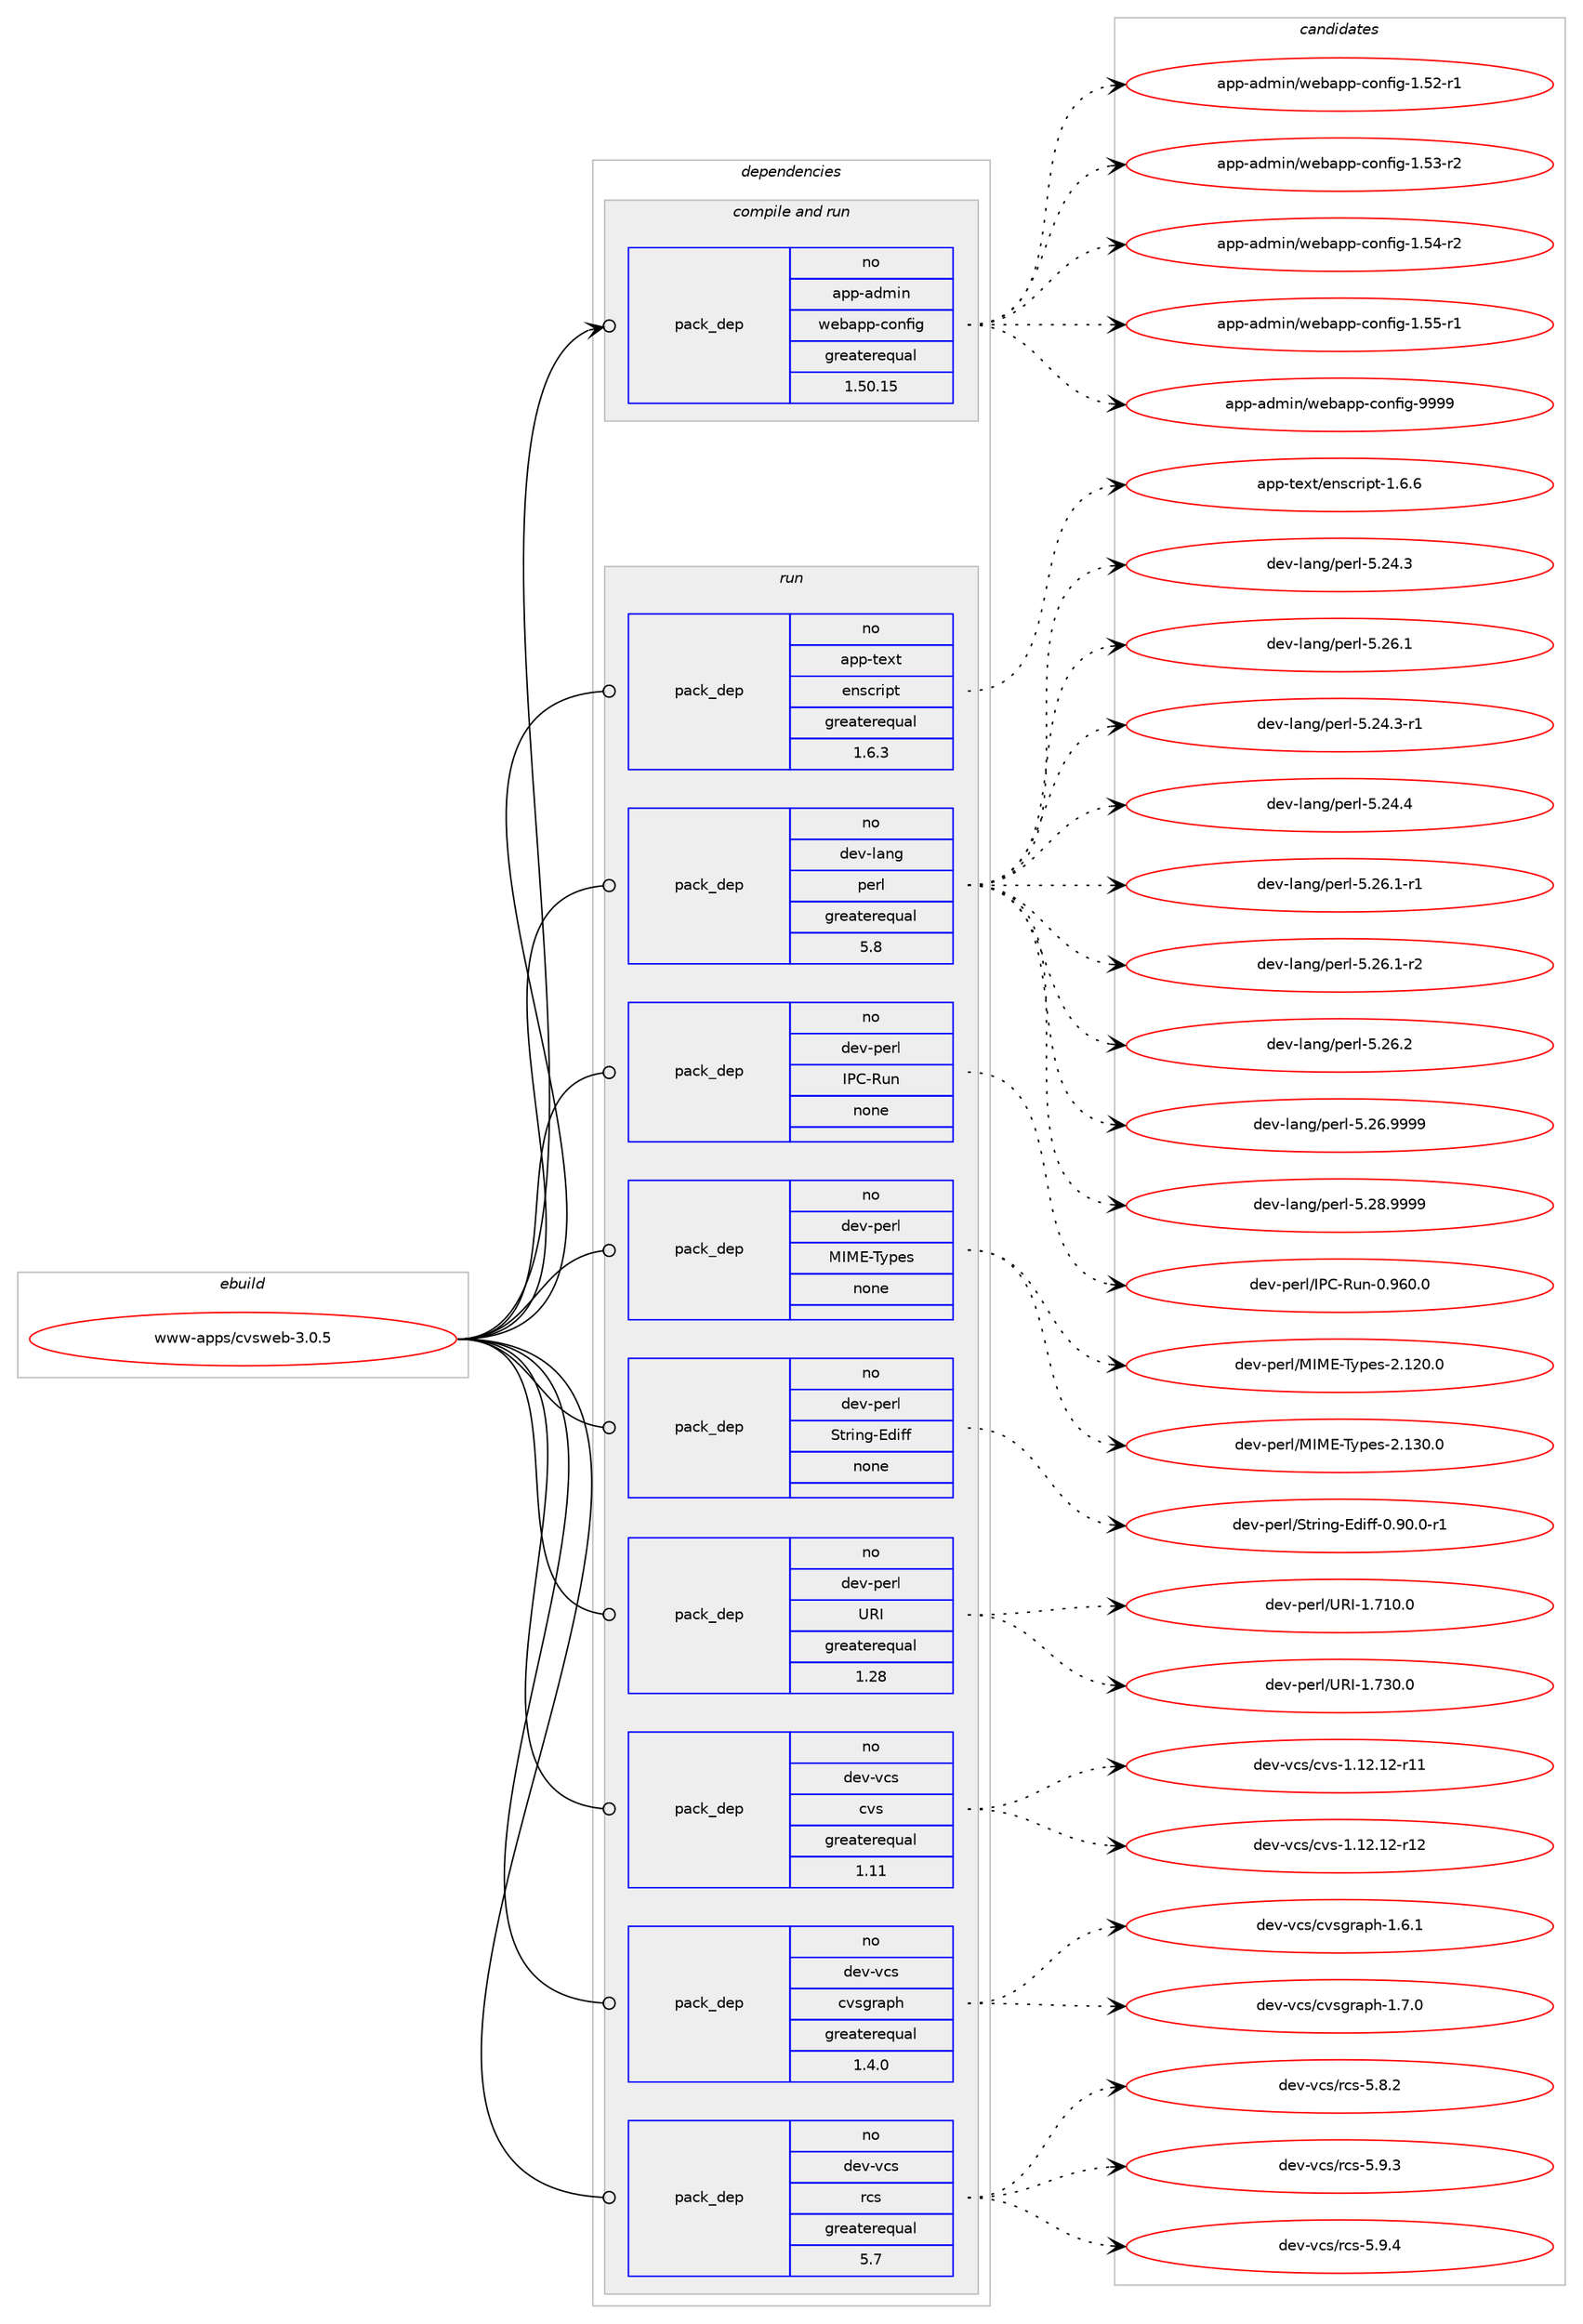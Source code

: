 digraph prolog {

# *************
# Graph options
# *************

newrank=true;
concentrate=true;
compound=true;
graph [rankdir=LR,fontname=Helvetica,fontsize=10,ranksep=1.5];#, ranksep=2.5, nodesep=0.2];
edge  [arrowhead=vee];
node  [fontname=Helvetica,fontsize=10];

# **********
# The ebuild
# **********

subgraph cluster_leftcol {
color=gray;
rank=same;
label=<<i>ebuild</i>>;
id [label="www-apps/cvsweb-3.0.5", color=red, width=4, href="../www-apps/cvsweb-3.0.5.svg"];
}

# ****************
# The dependencies
# ****************

subgraph cluster_midcol {
color=gray;
label=<<i>dependencies</i>>;
subgraph cluster_compile {
fillcolor="#eeeeee";
style=filled;
label=<<i>compile</i>>;
}
subgraph cluster_compileandrun {
fillcolor="#eeeeee";
style=filled;
label=<<i>compile and run</i>>;
subgraph pack5437 {
dependency5626 [label=<<TABLE BORDER="0" CELLBORDER="1" CELLSPACING="0" CELLPADDING="4" WIDTH="220"><TR><TD ROWSPAN="6" CELLPADDING="30">pack_dep</TD></TR><TR><TD WIDTH="110">no</TD></TR><TR><TD>app-admin</TD></TR><TR><TD>webapp-config</TD></TR><TR><TD>greaterequal</TD></TR><TR><TD>1.50.15</TD></TR></TABLE>>, shape=none, color=blue];
}
id:e -> dependency5626:w [weight=20,style="solid",arrowhead="odotvee"];
}
subgraph cluster_run {
fillcolor="#eeeeee";
style=filled;
label=<<i>run</i>>;
subgraph pack5438 {
dependency5627 [label=<<TABLE BORDER="0" CELLBORDER="1" CELLSPACING="0" CELLPADDING="4" WIDTH="220"><TR><TD ROWSPAN="6" CELLPADDING="30">pack_dep</TD></TR><TR><TD WIDTH="110">no</TD></TR><TR><TD>app-text</TD></TR><TR><TD>enscript</TD></TR><TR><TD>greaterequal</TD></TR><TR><TD>1.6.3</TD></TR></TABLE>>, shape=none, color=blue];
}
id:e -> dependency5627:w [weight=20,style="solid",arrowhead="odot"];
subgraph pack5439 {
dependency5628 [label=<<TABLE BORDER="0" CELLBORDER="1" CELLSPACING="0" CELLPADDING="4" WIDTH="220"><TR><TD ROWSPAN="6" CELLPADDING="30">pack_dep</TD></TR><TR><TD WIDTH="110">no</TD></TR><TR><TD>dev-lang</TD></TR><TR><TD>perl</TD></TR><TR><TD>greaterequal</TD></TR><TR><TD>5.8</TD></TR></TABLE>>, shape=none, color=blue];
}
id:e -> dependency5628:w [weight=20,style="solid",arrowhead="odot"];
subgraph pack5440 {
dependency5629 [label=<<TABLE BORDER="0" CELLBORDER="1" CELLSPACING="0" CELLPADDING="4" WIDTH="220"><TR><TD ROWSPAN="6" CELLPADDING="30">pack_dep</TD></TR><TR><TD WIDTH="110">no</TD></TR><TR><TD>dev-perl</TD></TR><TR><TD>IPC-Run</TD></TR><TR><TD>none</TD></TR><TR><TD></TD></TR></TABLE>>, shape=none, color=blue];
}
id:e -> dependency5629:w [weight=20,style="solid",arrowhead="odot"];
subgraph pack5441 {
dependency5630 [label=<<TABLE BORDER="0" CELLBORDER="1" CELLSPACING="0" CELLPADDING="4" WIDTH="220"><TR><TD ROWSPAN="6" CELLPADDING="30">pack_dep</TD></TR><TR><TD WIDTH="110">no</TD></TR><TR><TD>dev-perl</TD></TR><TR><TD>MIME-Types</TD></TR><TR><TD>none</TD></TR><TR><TD></TD></TR></TABLE>>, shape=none, color=blue];
}
id:e -> dependency5630:w [weight=20,style="solid",arrowhead="odot"];
subgraph pack5442 {
dependency5631 [label=<<TABLE BORDER="0" CELLBORDER="1" CELLSPACING="0" CELLPADDING="4" WIDTH="220"><TR><TD ROWSPAN="6" CELLPADDING="30">pack_dep</TD></TR><TR><TD WIDTH="110">no</TD></TR><TR><TD>dev-perl</TD></TR><TR><TD>String-Ediff</TD></TR><TR><TD>none</TD></TR><TR><TD></TD></TR></TABLE>>, shape=none, color=blue];
}
id:e -> dependency5631:w [weight=20,style="solid",arrowhead="odot"];
subgraph pack5443 {
dependency5632 [label=<<TABLE BORDER="0" CELLBORDER="1" CELLSPACING="0" CELLPADDING="4" WIDTH="220"><TR><TD ROWSPAN="6" CELLPADDING="30">pack_dep</TD></TR><TR><TD WIDTH="110">no</TD></TR><TR><TD>dev-perl</TD></TR><TR><TD>URI</TD></TR><TR><TD>greaterequal</TD></TR><TR><TD>1.28</TD></TR></TABLE>>, shape=none, color=blue];
}
id:e -> dependency5632:w [weight=20,style="solid",arrowhead="odot"];
subgraph pack5444 {
dependency5633 [label=<<TABLE BORDER="0" CELLBORDER="1" CELLSPACING="0" CELLPADDING="4" WIDTH="220"><TR><TD ROWSPAN="6" CELLPADDING="30">pack_dep</TD></TR><TR><TD WIDTH="110">no</TD></TR><TR><TD>dev-vcs</TD></TR><TR><TD>cvs</TD></TR><TR><TD>greaterequal</TD></TR><TR><TD>1.11</TD></TR></TABLE>>, shape=none, color=blue];
}
id:e -> dependency5633:w [weight=20,style="solid",arrowhead="odot"];
subgraph pack5445 {
dependency5634 [label=<<TABLE BORDER="0" CELLBORDER="1" CELLSPACING="0" CELLPADDING="4" WIDTH="220"><TR><TD ROWSPAN="6" CELLPADDING="30">pack_dep</TD></TR><TR><TD WIDTH="110">no</TD></TR><TR><TD>dev-vcs</TD></TR><TR><TD>cvsgraph</TD></TR><TR><TD>greaterequal</TD></TR><TR><TD>1.4.0</TD></TR></TABLE>>, shape=none, color=blue];
}
id:e -> dependency5634:w [weight=20,style="solid",arrowhead="odot"];
subgraph pack5446 {
dependency5635 [label=<<TABLE BORDER="0" CELLBORDER="1" CELLSPACING="0" CELLPADDING="4" WIDTH="220"><TR><TD ROWSPAN="6" CELLPADDING="30">pack_dep</TD></TR><TR><TD WIDTH="110">no</TD></TR><TR><TD>dev-vcs</TD></TR><TR><TD>rcs</TD></TR><TR><TD>greaterequal</TD></TR><TR><TD>5.7</TD></TR></TABLE>>, shape=none, color=blue];
}
id:e -> dependency5635:w [weight=20,style="solid",arrowhead="odot"];
}
}

# **************
# The candidates
# **************

subgraph cluster_choices {
rank=same;
color=gray;
label=<<i>candidates</i>>;

subgraph choice5437 {
color=black;
nodesep=1;
choice971121124597100109105110471191019897112112459911111010210510345494653504511449 [label="app-admin/webapp-config-1.52-r1", color=red, width=4,href="../app-admin/webapp-config-1.52-r1.svg"];
choice971121124597100109105110471191019897112112459911111010210510345494653514511450 [label="app-admin/webapp-config-1.53-r2", color=red, width=4,href="../app-admin/webapp-config-1.53-r2.svg"];
choice971121124597100109105110471191019897112112459911111010210510345494653524511450 [label="app-admin/webapp-config-1.54-r2", color=red, width=4,href="../app-admin/webapp-config-1.54-r2.svg"];
choice971121124597100109105110471191019897112112459911111010210510345494653534511449 [label="app-admin/webapp-config-1.55-r1", color=red, width=4,href="../app-admin/webapp-config-1.55-r1.svg"];
choice97112112459710010910511047119101989711211245991111101021051034557575757 [label="app-admin/webapp-config-9999", color=red, width=4,href="../app-admin/webapp-config-9999.svg"];
dependency5626:e -> choice971121124597100109105110471191019897112112459911111010210510345494653504511449:w [style=dotted,weight="100"];
dependency5626:e -> choice971121124597100109105110471191019897112112459911111010210510345494653514511450:w [style=dotted,weight="100"];
dependency5626:e -> choice971121124597100109105110471191019897112112459911111010210510345494653524511450:w [style=dotted,weight="100"];
dependency5626:e -> choice971121124597100109105110471191019897112112459911111010210510345494653534511449:w [style=dotted,weight="100"];
dependency5626:e -> choice97112112459710010910511047119101989711211245991111101021051034557575757:w [style=dotted,weight="100"];
}
subgraph choice5438 {
color=black;
nodesep=1;
choice97112112451161011201164710111011599114105112116454946544654 [label="app-text/enscript-1.6.6", color=red, width=4,href="../app-text/enscript-1.6.6.svg"];
dependency5627:e -> choice97112112451161011201164710111011599114105112116454946544654:w [style=dotted,weight="100"];
}
subgraph choice5439 {
color=black;
nodesep=1;
choice10010111845108971101034711210111410845534650524651 [label="dev-lang/perl-5.24.3", color=red, width=4,href="../dev-lang/perl-5.24.3.svg"];
choice10010111845108971101034711210111410845534650544649 [label="dev-lang/perl-5.26.1", color=red, width=4,href="../dev-lang/perl-5.26.1.svg"];
choice100101118451089711010347112101114108455346505246514511449 [label="dev-lang/perl-5.24.3-r1", color=red, width=4,href="../dev-lang/perl-5.24.3-r1.svg"];
choice10010111845108971101034711210111410845534650524652 [label="dev-lang/perl-5.24.4", color=red, width=4,href="../dev-lang/perl-5.24.4.svg"];
choice100101118451089711010347112101114108455346505446494511449 [label="dev-lang/perl-5.26.1-r1", color=red, width=4,href="../dev-lang/perl-5.26.1-r1.svg"];
choice100101118451089711010347112101114108455346505446494511450 [label="dev-lang/perl-5.26.1-r2", color=red, width=4,href="../dev-lang/perl-5.26.1-r2.svg"];
choice10010111845108971101034711210111410845534650544650 [label="dev-lang/perl-5.26.2", color=red, width=4,href="../dev-lang/perl-5.26.2.svg"];
choice10010111845108971101034711210111410845534650544657575757 [label="dev-lang/perl-5.26.9999", color=red, width=4,href="../dev-lang/perl-5.26.9999.svg"];
choice10010111845108971101034711210111410845534650564657575757 [label="dev-lang/perl-5.28.9999", color=red, width=4,href="../dev-lang/perl-5.28.9999.svg"];
dependency5628:e -> choice10010111845108971101034711210111410845534650524651:w [style=dotted,weight="100"];
dependency5628:e -> choice10010111845108971101034711210111410845534650544649:w [style=dotted,weight="100"];
dependency5628:e -> choice100101118451089711010347112101114108455346505246514511449:w [style=dotted,weight="100"];
dependency5628:e -> choice10010111845108971101034711210111410845534650524652:w [style=dotted,weight="100"];
dependency5628:e -> choice100101118451089711010347112101114108455346505446494511449:w [style=dotted,weight="100"];
dependency5628:e -> choice100101118451089711010347112101114108455346505446494511450:w [style=dotted,weight="100"];
dependency5628:e -> choice10010111845108971101034711210111410845534650544650:w [style=dotted,weight="100"];
dependency5628:e -> choice10010111845108971101034711210111410845534650544657575757:w [style=dotted,weight="100"];
dependency5628:e -> choice10010111845108971101034711210111410845534650564657575757:w [style=dotted,weight="100"];
}
subgraph choice5440 {
color=black;
nodesep=1;
choice100101118451121011141084773806745821171104548465754484648 [label="dev-perl/IPC-Run-0.960.0", color=red, width=4,href="../dev-perl/IPC-Run-0.960.0.svg"];
dependency5629:e -> choice100101118451121011141084773806745821171104548465754484648:w [style=dotted,weight="100"];
}
subgraph choice5441 {
color=black;
nodesep=1;
choice10010111845112101114108477773776945841211121011154550464950484648 [label="dev-perl/MIME-Types-2.120.0", color=red, width=4,href="../dev-perl/MIME-Types-2.120.0.svg"];
choice10010111845112101114108477773776945841211121011154550464951484648 [label="dev-perl/MIME-Types-2.130.0", color=red, width=4,href="../dev-perl/MIME-Types-2.130.0.svg"];
dependency5630:e -> choice10010111845112101114108477773776945841211121011154550464950484648:w [style=dotted,weight="100"];
dependency5630:e -> choice10010111845112101114108477773776945841211121011154550464951484648:w [style=dotted,weight="100"];
}
subgraph choice5442 {
color=black;
nodesep=1;
choice1001011184511210111410847831161141051101034569100105102102454846574846484511449 [label="dev-perl/String-Ediff-0.90.0-r1", color=red, width=4,href="../dev-perl/String-Ediff-0.90.0-r1.svg"];
dependency5631:e -> choice1001011184511210111410847831161141051101034569100105102102454846574846484511449:w [style=dotted,weight="100"];
}
subgraph choice5443 {
color=black;
nodesep=1;
choice10010111845112101114108478582734549465549484648 [label="dev-perl/URI-1.710.0", color=red, width=4,href="../dev-perl/URI-1.710.0.svg"];
choice10010111845112101114108478582734549465551484648 [label="dev-perl/URI-1.730.0", color=red, width=4,href="../dev-perl/URI-1.730.0.svg"];
dependency5632:e -> choice10010111845112101114108478582734549465549484648:w [style=dotted,weight="100"];
dependency5632:e -> choice10010111845112101114108478582734549465551484648:w [style=dotted,weight="100"];
}
subgraph choice5444 {
color=black;
nodesep=1;
choice100101118451189911547991181154549464950464950451144949 [label="dev-vcs/cvs-1.12.12-r11", color=red, width=4,href="../dev-vcs/cvs-1.12.12-r11.svg"];
choice100101118451189911547991181154549464950464950451144950 [label="dev-vcs/cvs-1.12.12-r12", color=red, width=4,href="../dev-vcs/cvs-1.12.12-r12.svg"];
dependency5633:e -> choice100101118451189911547991181154549464950464950451144949:w [style=dotted,weight="100"];
dependency5633:e -> choice100101118451189911547991181154549464950464950451144950:w [style=dotted,weight="100"];
}
subgraph choice5445 {
color=black;
nodesep=1;
choice1001011184511899115479911811510311497112104454946544649 [label="dev-vcs/cvsgraph-1.6.1", color=red, width=4,href="../dev-vcs/cvsgraph-1.6.1.svg"];
choice1001011184511899115479911811510311497112104454946554648 [label="dev-vcs/cvsgraph-1.7.0", color=red, width=4,href="../dev-vcs/cvsgraph-1.7.0.svg"];
dependency5634:e -> choice1001011184511899115479911811510311497112104454946544649:w [style=dotted,weight="100"];
dependency5634:e -> choice1001011184511899115479911811510311497112104454946554648:w [style=dotted,weight="100"];
}
subgraph choice5446 {
color=black;
nodesep=1;
choice10010111845118991154711499115455346564650 [label="dev-vcs/rcs-5.8.2", color=red, width=4,href="../dev-vcs/rcs-5.8.2.svg"];
choice10010111845118991154711499115455346574651 [label="dev-vcs/rcs-5.9.3", color=red, width=4,href="../dev-vcs/rcs-5.9.3.svg"];
choice10010111845118991154711499115455346574652 [label="dev-vcs/rcs-5.9.4", color=red, width=4,href="../dev-vcs/rcs-5.9.4.svg"];
dependency5635:e -> choice10010111845118991154711499115455346564650:w [style=dotted,weight="100"];
dependency5635:e -> choice10010111845118991154711499115455346574651:w [style=dotted,weight="100"];
dependency5635:e -> choice10010111845118991154711499115455346574652:w [style=dotted,weight="100"];
}
}

}
